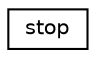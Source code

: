 digraph "Graphical Class Hierarchy"
{
  edge [fontname="Helvetica",fontsize="10",labelfontname="Helvetica",labelfontsize="10"];
  node [fontname="Helvetica",fontsize="10",shape=record];
  rankdir="LR";
  Node0 [label="stop",height=0.2,width=0.4,color="black", fillcolor="white", style="filled",URL="$classstop.html"];
}
